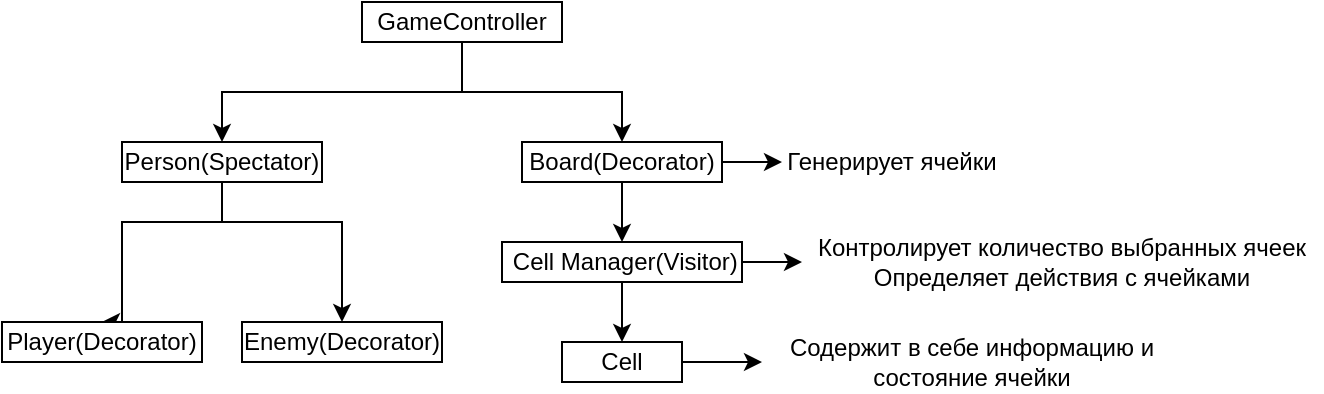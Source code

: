 <mxfile version="22.0.2" type="device">
  <diagram id="R2lEEEUBdFMjLlhIrx00" name="Page-1">
    <mxGraphModel dx="1036" dy="614" grid="1" gridSize="10" guides="1" tooltips="1" connect="1" arrows="1" fold="1" page="1" pageScale="1" pageWidth="850" pageHeight="1100" math="0" shadow="0" extFonts="Permanent Marker^https://fonts.googleapis.com/css?family=Permanent+Marker">
      <root>
        <mxCell id="0" />
        <mxCell id="1" parent="0" />
        <mxCell id="HeBL7DzJXBC-7tBPCECQ-3" style="edgeStyle=orthogonalEdgeStyle;rounded=0;orthogonalLoop=1;jettySize=auto;html=1;exitX=0.5;exitY=1;exitDx=0;exitDy=0;entryX=0.5;entryY=0;entryDx=0;entryDy=0;" edge="1" parent="1" source="HeBL7DzJXBC-7tBPCECQ-1" target="HeBL7DzJXBC-7tBPCECQ-2">
          <mxGeometry relative="1" as="geometry" />
        </mxCell>
        <mxCell id="HeBL7DzJXBC-7tBPCECQ-11" style="edgeStyle=orthogonalEdgeStyle;rounded=0;orthogonalLoop=1;jettySize=auto;html=1;exitX=0.5;exitY=1;exitDx=0;exitDy=0;entryX=0.5;entryY=0;entryDx=0;entryDy=0;" edge="1" parent="1" source="HeBL7DzJXBC-7tBPCECQ-1" target="HeBL7DzJXBC-7tBPCECQ-4">
          <mxGeometry relative="1" as="geometry" />
        </mxCell>
        <mxCell id="HeBL7DzJXBC-7tBPCECQ-1" value="GameController" style="rounded=0;whiteSpace=wrap;html=1;" vertex="1" parent="1">
          <mxGeometry x="360" y="290" width="100" height="20" as="geometry" />
        </mxCell>
        <mxCell id="HeBL7DzJXBC-7tBPCECQ-9" style="edgeStyle=orthogonalEdgeStyle;rounded=0;orthogonalLoop=1;jettySize=auto;html=1;exitX=0.5;exitY=1;exitDx=0;exitDy=0;entryX=0.5;entryY=0;entryDx=0;entryDy=0;" edge="1" parent="1" source="HeBL7DzJXBC-7tBPCECQ-2" target="HeBL7DzJXBC-7tBPCECQ-7">
          <mxGeometry relative="1" as="geometry">
            <mxPoint x="235" y="420" as="targetPoint" />
            <Array as="points">
              <mxPoint x="290" y="400" />
              <mxPoint x="240" y="400" />
            </Array>
          </mxGeometry>
        </mxCell>
        <mxCell id="HeBL7DzJXBC-7tBPCECQ-10" style="edgeStyle=orthogonalEdgeStyle;rounded=0;orthogonalLoop=1;jettySize=auto;html=1;exitX=0.5;exitY=1;exitDx=0;exitDy=0;entryX=0.5;entryY=0;entryDx=0;entryDy=0;" edge="1" parent="1" source="HeBL7DzJXBC-7tBPCECQ-2" target="HeBL7DzJXBC-7tBPCECQ-8">
          <mxGeometry relative="1" as="geometry">
            <Array as="points">
              <mxPoint x="290" y="400" />
              <mxPoint x="350" y="400" />
            </Array>
          </mxGeometry>
        </mxCell>
        <mxCell id="HeBL7DzJXBC-7tBPCECQ-2" value="Person(Spectator)" style="rounded=0;whiteSpace=wrap;html=1;" vertex="1" parent="1">
          <mxGeometry x="240" y="360" width="100" height="20" as="geometry" />
        </mxCell>
        <mxCell id="HeBL7DzJXBC-7tBPCECQ-6" style="edgeStyle=orthogonalEdgeStyle;rounded=0;orthogonalLoop=1;jettySize=auto;html=1;exitX=0.5;exitY=1;exitDx=0;exitDy=0;" edge="1" parent="1" source="HeBL7DzJXBC-7tBPCECQ-4" target="HeBL7DzJXBC-7tBPCECQ-14">
          <mxGeometry relative="1" as="geometry">
            <mxPoint x="500" y="410" as="targetPoint" />
          </mxGeometry>
        </mxCell>
        <mxCell id="HeBL7DzJXBC-7tBPCECQ-13" style="edgeStyle=orthogonalEdgeStyle;rounded=0;orthogonalLoop=1;jettySize=auto;html=1;exitX=1;exitY=0.5;exitDx=0;exitDy=0;entryX=0;entryY=0.5;entryDx=0;entryDy=0;" edge="1" parent="1" source="HeBL7DzJXBC-7tBPCECQ-4" target="HeBL7DzJXBC-7tBPCECQ-12">
          <mxGeometry relative="1" as="geometry" />
        </mxCell>
        <mxCell id="HeBL7DzJXBC-7tBPCECQ-4" value="Board(Decorator)" style="rounded=0;whiteSpace=wrap;html=1;" vertex="1" parent="1">
          <mxGeometry x="440" y="360" width="100" height="20" as="geometry" />
        </mxCell>
        <mxCell id="HeBL7DzJXBC-7tBPCECQ-21" style="edgeStyle=orthogonalEdgeStyle;rounded=0;orthogonalLoop=1;jettySize=auto;html=1;exitX=1;exitY=0.5;exitDx=0;exitDy=0;entryX=0;entryY=0.5;entryDx=0;entryDy=0;" edge="1" parent="1" source="HeBL7DzJXBC-7tBPCECQ-5" target="HeBL7DzJXBC-7tBPCECQ-20">
          <mxGeometry relative="1" as="geometry" />
        </mxCell>
        <mxCell id="HeBL7DzJXBC-7tBPCECQ-5" value="Cell" style="rounded=0;whiteSpace=wrap;html=1;" vertex="1" parent="1">
          <mxGeometry x="460" y="460" width="60" height="20" as="geometry" />
        </mxCell>
        <mxCell id="HeBL7DzJXBC-7tBPCECQ-7" value="Player(Decorator)" style="rounded=0;whiteSpace=wrap;html=1;" vertex="1" parent="1">
          <mxGeometry x="180" y="450" width="100" height="20" as="geometry" />
        </mxCell>
        <mxCell id="HeBL7DzJXBC-7tBPCECQ-8" value="Enemy(Decorator)" style="rounded=0;whiteSpace=wrap;html=1;" vertex="1" parent="1">
          <mxGeometry x="300" y="450" width="100" height="20" as="geometry" />
        </mxCell>
        <mxCell id="HeBL7DzJXBC-7tBPCECQ-12" value="Генерирует ячейки" style="text;html=1;strokeColor=none;fillColor=none;align=center;verticalAlign=middle;whiteSpace=wrap;rounded=0;" vertex="1" parent="1">
          <mxGeometry x="570" y="357.5" width="110" height="25" as="geometry" />
        </mxCell>
        <mxCell id="HeBL7DzJXBC-7tBPCECQ-16" style="edgeStyle=orthogonalEdgeStyle;rounded=0;orthogonalLoop=1;jettySize=auto;html=1;exitX=1;exitY=0.5;exitDx=0;exitDy=0;entryX=0;entryY=0.5;entryDx=0;entryDy=0;" edge="1" parent="1" source="HeBL7DzJXBC-7tBPCECQ-14" target="HeBL7DzJXBC-7tBPCECQ-15">
          <mxGeometry relative="1" as="geometry" />
        </mxCell>
        <mxCell id="HeBL7DzJXBC-7tBPCECQ-18" style="edgeStyle=orthogonalEdgeStyle;rounded=0;orthogonalLoop=1;jettySize=auto;html=1;exitX=0.5;exitY=1;exitDx=0;exitDy=0;entryX=0.5;entryY=0;entryDx=0;entryDy=0;" edge="1" parent="1" source="HeBL7DzJXBC-7tBPCECQ-14" target="HeBL7DzJXBC-7tBPCECQ-5">
          <mxGeometry relative="1" as="geometry" />
        </mxCell>
        <mxCell id="HeBL7DzJXBC-7tBPCECQ-14" value="&amp;nbsp;Cell Manager(Visitor)" style="rounded=0;whiteSpace=wrap;html=1;" vertex="1" parent="1">
          <mxGeometry x="430" y="410" width="120" height="20" as="geometry" />
        </mxCell>
        <mxCell id="HeBL7DzJXBC-7tBPCECQ-15" value="Контролирует количество выбранных ячеек&lt;br&gt;Определяет действия с ячейками" style="text;html=1;strokeColor=none;fillColor=none;align=center;verticalAlign=middle;whiteSpace=wrap;rounded=0;" vertex="1" parent="1">
          <mxGeometry x="580" y="405" width="260" height="30" as="geometry" />
        </mxCell>
        <mxCell id="HeBL7DzJXBC-7tBPCECQ-20" value="Содержит в себе информацию и состояние ячейки" style="text;html=1;strokeColor=none;fillColor=none;align=center;verticalAlign=middle;whiteSpace=wrap;rounded=0;" vertex="1" parent="1">
          <mxGeometry x="560" y="455" width="210" height="30" as="geometry" />
        </mxCell>
      </root>
    </mxGraphModel>
  </diagram>
</mxfile>
